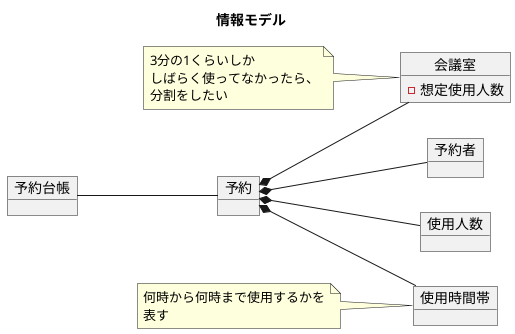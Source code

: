 @startuml

title 情報モデル

left to right direction

object 会議室{
 - 想定使用人数
}
object 予約者
object 使用人数
object 予約
object 使用時間帯
object 予約台帳


予約 *-- 会議室
予約 *-- 予約者
予約 *-- 使用人数
予約 *-- 使用時間帯

予約台帳 -- 予約


note left of 会議室
3分の1くらいしか
しばらく使ってなかったら、
分割をしたい
end note

note left of 使用時間帯
何時から何時まで使用するかを
表す
end note




@enduml